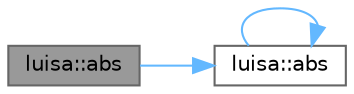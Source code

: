 digraph "luisa::abs"
{
 // LATEX_PDF_SIZE
  bgcolor="transparent";
  edge [fontname=Helvetica,fontsize=10,labelfontname=Helvetica,labelfontsize=10];
  node [fontname=Helvetica,fontsize=10,shape=box,height=0.2,width=0.4];
  rankdir="LR";
  Node1 [id="Node000001",label="luisa::abs",height=0.2,width=0.4,color="gray40", fillcolor="grey60", style="filled", fontcolor="black",tooltip=" "];
  Node1 -> Node2 [id="edge1_Node000001_Node000002",color="steelblue1",style="solid",tooltip=" "];
  Node2 [id="Node000002",label="luisa::abs",height=0.2,width=0.4,color="grey40", fillcolor="white", style="filled",URL="$namespaceluisa.html#a7e696e0695b3c4efc124ea9205a700fa",tooltip=" "];
  Node2 -> Node2 [id="edge2_Node000002_Node000002",color="steelblue1",style="solid",tooltip=" "];
}
